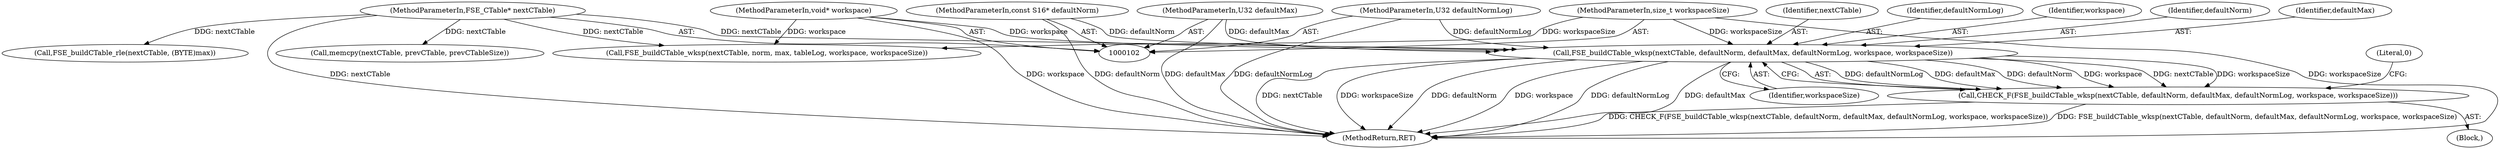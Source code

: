 digraph "0_zstd_3e5cdf1b6a85843e991d7d10f6a2567c15580da0@pointer" {
"1000158" [label="(Call,FSE_buildCTable_wksp(nextCTable, defaultNorm, defaultMax, defaultNormLog, workspace, workspaceSize))"];
"1000105" [label="(MethodParameterIn,FSE_CTable* nextCTable)"];
"1000112" [label="(MethodParameterIn,const S16* defaultNorm)"];
"1000114" [label="(MethodParameterIn,U32 defaultMax)"];
"1000113" [label="(MethodParameterIn,U32 defaultNormLog)"];
"1000117" [label="(MethodParameterIn,void* workspace)"];
"1000118" [label="(MethodParameterIn,size_t workspaceSize)"];
"1000157" [label="(Call,CHECK_F(FSE_buildCTable_wksp(nextCTable, defaultNorm, defaultMax, defaultNormLog, workspace, workspaceSize)))"];
"1000159" [label="(Identifier,nextCTable)"];
"1000113" [label="(MethodParameterIn,U32 defaultNormLog)"];
"1000158" [label="(Call,FSE_buildCTable_wksp(nextCTable, defaultNorm, defaultMax, defaultNormLog, workspace, workspaceSize))"];
"1000166" [label="(Literal,0)"];
"1000162" [label="(Identifier,defaultNormLog)"];
"1000142" [label="(Call,FSE_buildCTable_rle(nextCTable, (BYTE)max))"];
"1000112" [label="(MethodParameterIn,const S16* defaultNorm)"];
"1000163" [label="(Identifier,workspace)"];
"1000247" [label="(MethodReturn,RET)"];
"1000133" [label="(Block,)"];
"1000160" [label="(Identifier,defaultNorm)"];
"1000118" [label="(MethodParameterIn,size_t workspaceSize)"];
"1000164" [label="(Identifier,workspaceSize)"];
"1000231" [label="(Call,FSE_buildCTable_wksp(nextCTable, norm, max, tableLog, workspace, workspaceSize))"];
"1000161" [label="(Identifier,defaultMax)"];
"1000157" [label="(Call,CHECK_F(FSE_buildCTable_wksp(nextCTable, defaultNorm, defaultMax, defaultNormLog, workspace, workspaceSize)))"];
"1000105" [label="(MethodParameterIn,FSE_CTable* nextCTable)"];
"1000117" [label="(MethodParameterIn,void* workspace)"];
"1000114" [label="(MethodParameterIn,U32 defaultMax)"];
"1000150" [label="(Call,memcpy(nextCTable, prevCTable, prevCTableSize))"];
"1000158" -> "1000157"  [label="AST: "];
"1000158" -> "1000164"  [label="CFG: "];
"1000159" -> "1000158"  [label="AST: "];
"1000160" -> "1000158"  [label="AST: "];
"1000161" -> "1000158"  [label="AST: "];
"1000162" -> "1000158"  [label="AST: "];
"1000163" -> "1000158"  [label="AST: "];
"1000164" -> "1000158"  [label="AST: "];
"1000157" -> "1000158"  [label="CFG: "];
"1000158" -> "1000247"  [label="DDG: nextCTable"];
"1000158" -> "1000247"  [label="DDG: workspaceSize"];
"1000158" -> "1000247"  [label="DDG: defaultNorm"];
"1000158" -> "1000247"  [label="DDG: workspace"];
"1000158" -> "1000247"  [label="DDG: defaultNormLog"];
"1000158" -> "1000247"  [label="DDG: defaultMax"];
"1000158" -> "1000157"  [label="DDG: defaultNormLog"];
"1000158" -> "1000157"  [label="DDG: defaultMax"];
"1000158" -> "1000157"  [label="DDG: defaultNorm"];
"1000158" -> "1000157"  [label="DDG: workspace"];
"1000158" -> "1000157"  [label="DDG: nextCTable"];
"1000158" -> "1000157"  [label="DDG: workspaceSize"];
"1000105" -> "1000158"  [label="DDG: nextCTable"];
"1000112" -> "1000158"  [label="DDG: defaultNorm"];
"1000114" -> "1000158"  [label="DDG: defaultMax"];
"1000113" -> "1000158"  [label="DDG: defaultNormLog"];
"1000117" -> "1000158"  [label="DDG: workspace"];
"1000118" -> "1000158"  [label="DDG: workspaceSize"];
"1000105" -> "1000102"  [label="AST: "];
"1000105" -> "1000247"  [label="DDG: nextCTable"];
"1000105" -> "1000142"  [label="DDG: nextCTable"];
"1000105" -> "1000150"  [label="DDG: nextCTable"];
"1000105" -> "1000231"  [label="DDG: nextCTable"];
"1000112" -> "1000102"  [label="AST: "];
"1000112" -> "1000247"  [label="DDG: defaultNorm"];
"1000114" -> "1000102"  [label="AST: "];
"1000114" -> "1000247"  [label="DDG: defaultMax"];
"1000113" -> "1000102"  [label="AST: "];
"1000113" -> "1000247"  [label="DDG: defaultNormLog"];
"1000117" -> "1000102"  [label="AST: "];
"1000117" -> "1000247"  [label="DDG: workspace"];
"1000117" -> "1000231"  [label="DDG: workspace"];
"1000118" -> "1000102"  [label="AST: "];
"1000118" -> "1000247"  [label="DDG: workspaceSize"];
"1000118" -> "1000231"  [label="DDG: workspaceSize"];
"1000157" -> "1000133"  [label="AST: "];
"1000166" -> "1000157"  [label="CFG: "];
"1000157" -> "1000247"  [label="DDG: CHECK_F(FSE_buildCTable_wksp(nextCTable, defaultNorm, defaultMax, defaultNormLog, workspace, workspaceSize))"];
"1000157" -> "1000247"  [label="DDG: FSE_buildCTable_wksp(nextCTable, defaultNorm, defaultMax, defaultNormLog, workspace, workspaceSize)"];
}
